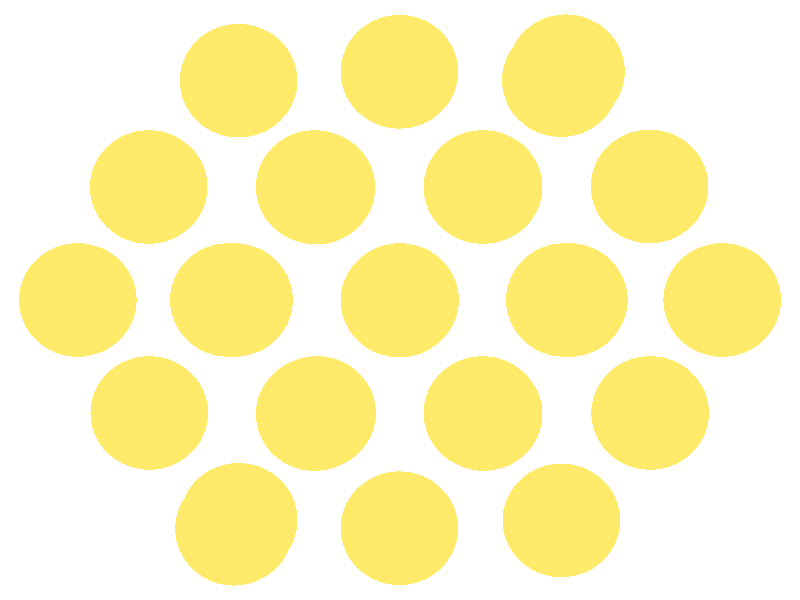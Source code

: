 #include "colors.inc"
#include "finish.inc"

global_settings {assumed_gamma 1 max_trace_level 6}
background {color White}
camera {orthographic
  right -13.88*x up 10.78*y
  direction 1.00*z
  location <0,0,50.00> look_at <0,0,0>}
light_source {<  2.00,   3.00,  40.00> color White
  area_light <0.70, 0, 0>, <0, 0.70, 0>, 3, 3
  adaptive 1 jitter}

#declare simple = finish {phong 0.7}
#declare pale = finish {ambient .5 diffuse .85 roughness .001 specular 0.200 }
#declare intermediate = finish {ambient 0.3 diffuse 0.6 specular 0.10 roughness 0.04 }
#declare vmd = finish {ambient .0 diffuse .65 phong 0.1 phong_size 40. specular 0.500 }
#declare jmol = finish {ambient .2 diffuse .6 specular 1 roughness .001 metallic}
#declare ase2 = finish {ambient 0.05 brilliance 3 diffuse 0.6 metallic specular 0.70 roughness 0.04 reflection 0.15}
#declare ase3 = finish {ambient .15 brilliance 2 diffuse .6 metallic specular 1. roughness .001 reflection .0}
#declare glass = finish {ambient .05 diffuse .3 specular 1. roughness .001}
#declare Rcell = 0.050;
#declare Rbond = 0.100;

#macro atom(LOC, R, COL, FIN)
  sphere{LOC, R texture{pigment{COL} finish{FIN}}}
#end
#macro constrain(LOC, R, COL, FIN)
union{torus{R, Rcell rotate 45*z texture{pigment{COL} finish{FIN}}}
      torus{R, Rcell rotate -45*z texture{pigment{COL} finish{FIN}}}
      translate LOC}
#end

atom(< -4.35,  -2.03,  -1.46>, 1.02, rgb <1.00, 0.82, 0.14>, ase3) // #0 
atom(< -2.88,  -4.11,  -0.00>, 1.02, rgb <1.00, 0.82, 0.14>, ase3) // #1 
atom(< -5.59,   0.00,  -0.00>, 1.02, rgb <1.00, 0.82, 0.14>, ase3) // #2 
atom(< -4.36,   2.03,  -1.45>, 1.02, rgb <1.00, 0.82, 0.14>, ase3) // #3 
atom(< -2.88,  -0.00,   0.00>, 1.02, rgb <1.00, 0.82, 0.14>, ase3) // #4 
atom(< -2.80,  -3.95,  -2.81>, 1.02, rgb <1.00, 0.82, 0.14>, ase3) // #5 
atom(< -1.48,  -2.05,  -4.34>, 1.02, rgb <1.00, 0.82, 0.14>, ase3) // #6 
atom(< -0.01,  -4.10,  -2.88>, 1.02, rgb <1.00, 0.82, 0.14>, ase3) // #7 
atom(< -1.44,  -2.03,  -1.44>, 1.02, rgb <1.00, 0.82, 0.14>, ase3) // #8 
atom(<  1.43,  -2.03,  -1.43>, 1.02, rgb <1.00, 0.82, 0.14>, ase3) // #9 
atom(< -2.97,  -0.00,  -2.95>, 1.02, rgb <1.00, 0.82, 0.14>, ase3) // #10 
atom(< -1.48,   2.03,  -4.34>, 1.02, rgb <1.00, 0.82, 0.14>, ase3) // #11 
atom(< -0.00,  -0.00,  -2.87>, 1.02, rgb <1.00, 0.82, 0.14>, ase3) // #12 
atom(< -1.45,   2.02,  -1.44>, 1.02, rgb <1.00, 0.82, 0.14>, ase3) // #13 
atom(<  1.43,   2.03,  -1.44>, 1.02, rgb <1.00, 0.82, 0.14>, ase3) // #14 
atom(<  2.86,   0.00,  -0.00>, 1.02, rgb <1.00, 0.82, 0.14>, ase3) // #15 
atom(< -2.80,   3.94,  -2.79>, 1.02, rgb <1.00, 0.82, 0.14>, ase3) // #16 
atom(< -0.01,   4.10,  -2.87>, 1.02, rgb <1.00, 0.82, 0.14>, ase3) // #17 
atom(<  2.88,   4.11,  -0.00>, 1.02, rgb <1.00, 0.82, 0.14>, ase3) // #18 
atom(<  1.45,  -2.05,  -4.33>, 1.02, rgb <1.00, 0.82, 0.14>, ase3) // #19 
atom(<  2.80,  -3.96,  -2.79>, 1.02, rgb <1.00, 0.82, 0.14>, ase3) // #20 
atom(<  4.34,  -2.03,  -1.46>, 1.02, rgb <1.00, 0.82, 0.14>, ase3) // #21 
atom(< -0.01,  -0.01,  -5.60>, 1.02, rgb <1.00, 0.82, 0.14>, ase3) // #22 
atom(<  1.45,   2.03,  -4.35>, 1.02, rgb <1.00, 0.82, 0.14>, ase3) // #23 
atom(<  2.93,  -0.00,  -2.95>, 1.02, rgb <1.00, 0.82, 0.14>, ase3) // #24 
atom(<  4.33,   2.04,  -1.47>, 1.02, rgb <1.00, 0.82, 0.14>, ase3) // #25 
atom(<  5.59,   0.00,  -0.01>, 1.02, rgb <1.00, 0.82, 0.14>, ase3) // #26 
atom(<  2.79,   3.95,  -2.80>, 1.02, rgb <1.00, 0.82, 0.14>, ase3) // #27 
